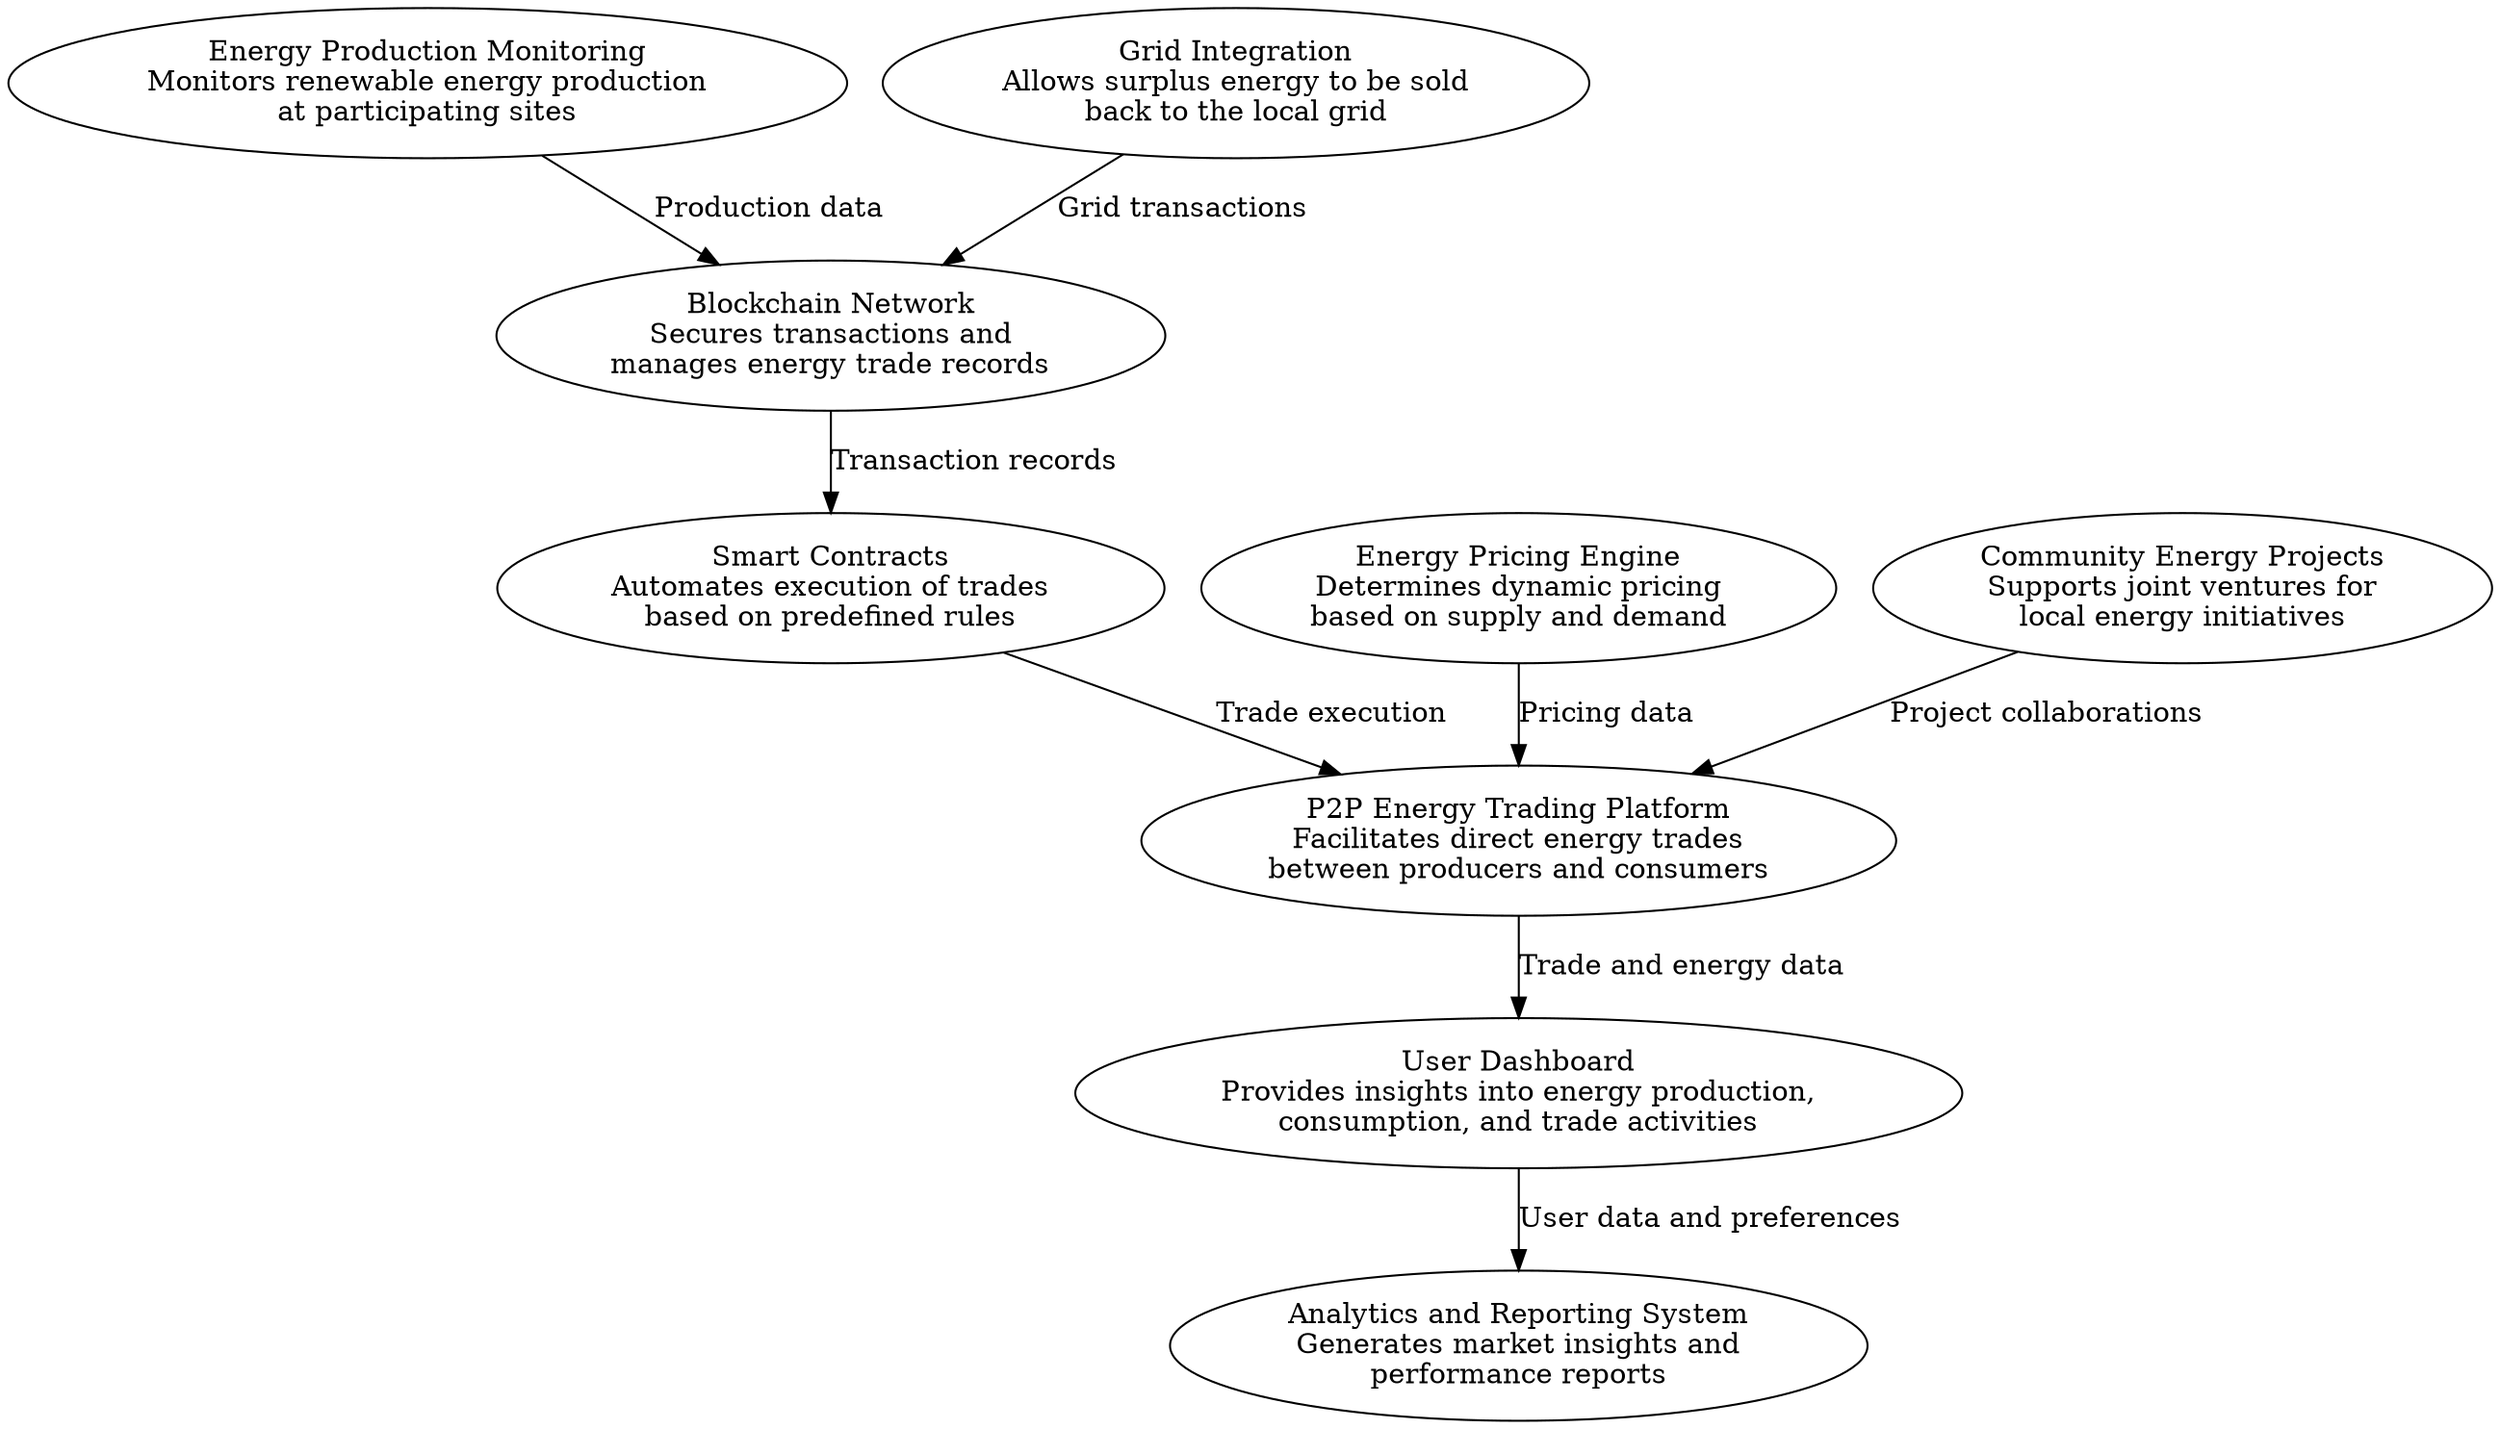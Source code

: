 digraph DecentralizedRenewableEnergyTrading {


    EnergyProductionMonitoring [label="Energy Production Monitoring\nMonitors renewable energy production\nat participating sites"];
    BlockchainNetwork [label="Blockchain Network\nSecures transactions and\nmanages energy trade records"];
    SmartContracts [label="Smart Contracts\nAutomates execution of trades\nbased on predefined rules"];
    EnergyPricingEngine [label="Energy Pricing Engine\nDetermines dynamic pricing\nbased on supply and demand"];
    P2PEnergyTradingPlatform [label="P2P Energy Trading Platform\nFacilitates direct energy trades\nbetween producers and consumers"];
    UserDashboard [label="User Dashboard\nProvides insights into energy production,\nconsumption, and trade activities"];
    AnalyticsReporting [label="Analytics and Reporting System\nGenerates market insights and\nperformance reports"];
    GridIntegration [label="Grid Integration\nAllows surplus energy to be sold\nback to the local grid"];
    CommunityProjects [label="Community Energy Projects\nSupports joint ventures for\nlocal energy initiatives"];

    EnergyProductionMonitoring -> BlockchainNetwork [label="Production data"];
    BlockchainNetwork -> SmartContracts [label="Transaction records"];
    SmartContracts -> P2PEnergyTradingPlatform [label="Trade execution"];
    EnergyPricingEngine -> P2PEnergyTradingPlatform [label="Pricing data"];
    P2PEnergyTradingPlatform -> UserDashboard [label="Trade and energy data"];
    UserDashboard -> AnalyticsReporting [label="User data and preferences"];
    GridIntegration -> BlockchainNetwork [label="Grid transactions"];
    CommunityProjects -> P2PEnergyTradingPlatform [label="Project collaborations"];

    // Styling
    edge [color=blue];
    node [style=filled, color=lightgrey];
}

